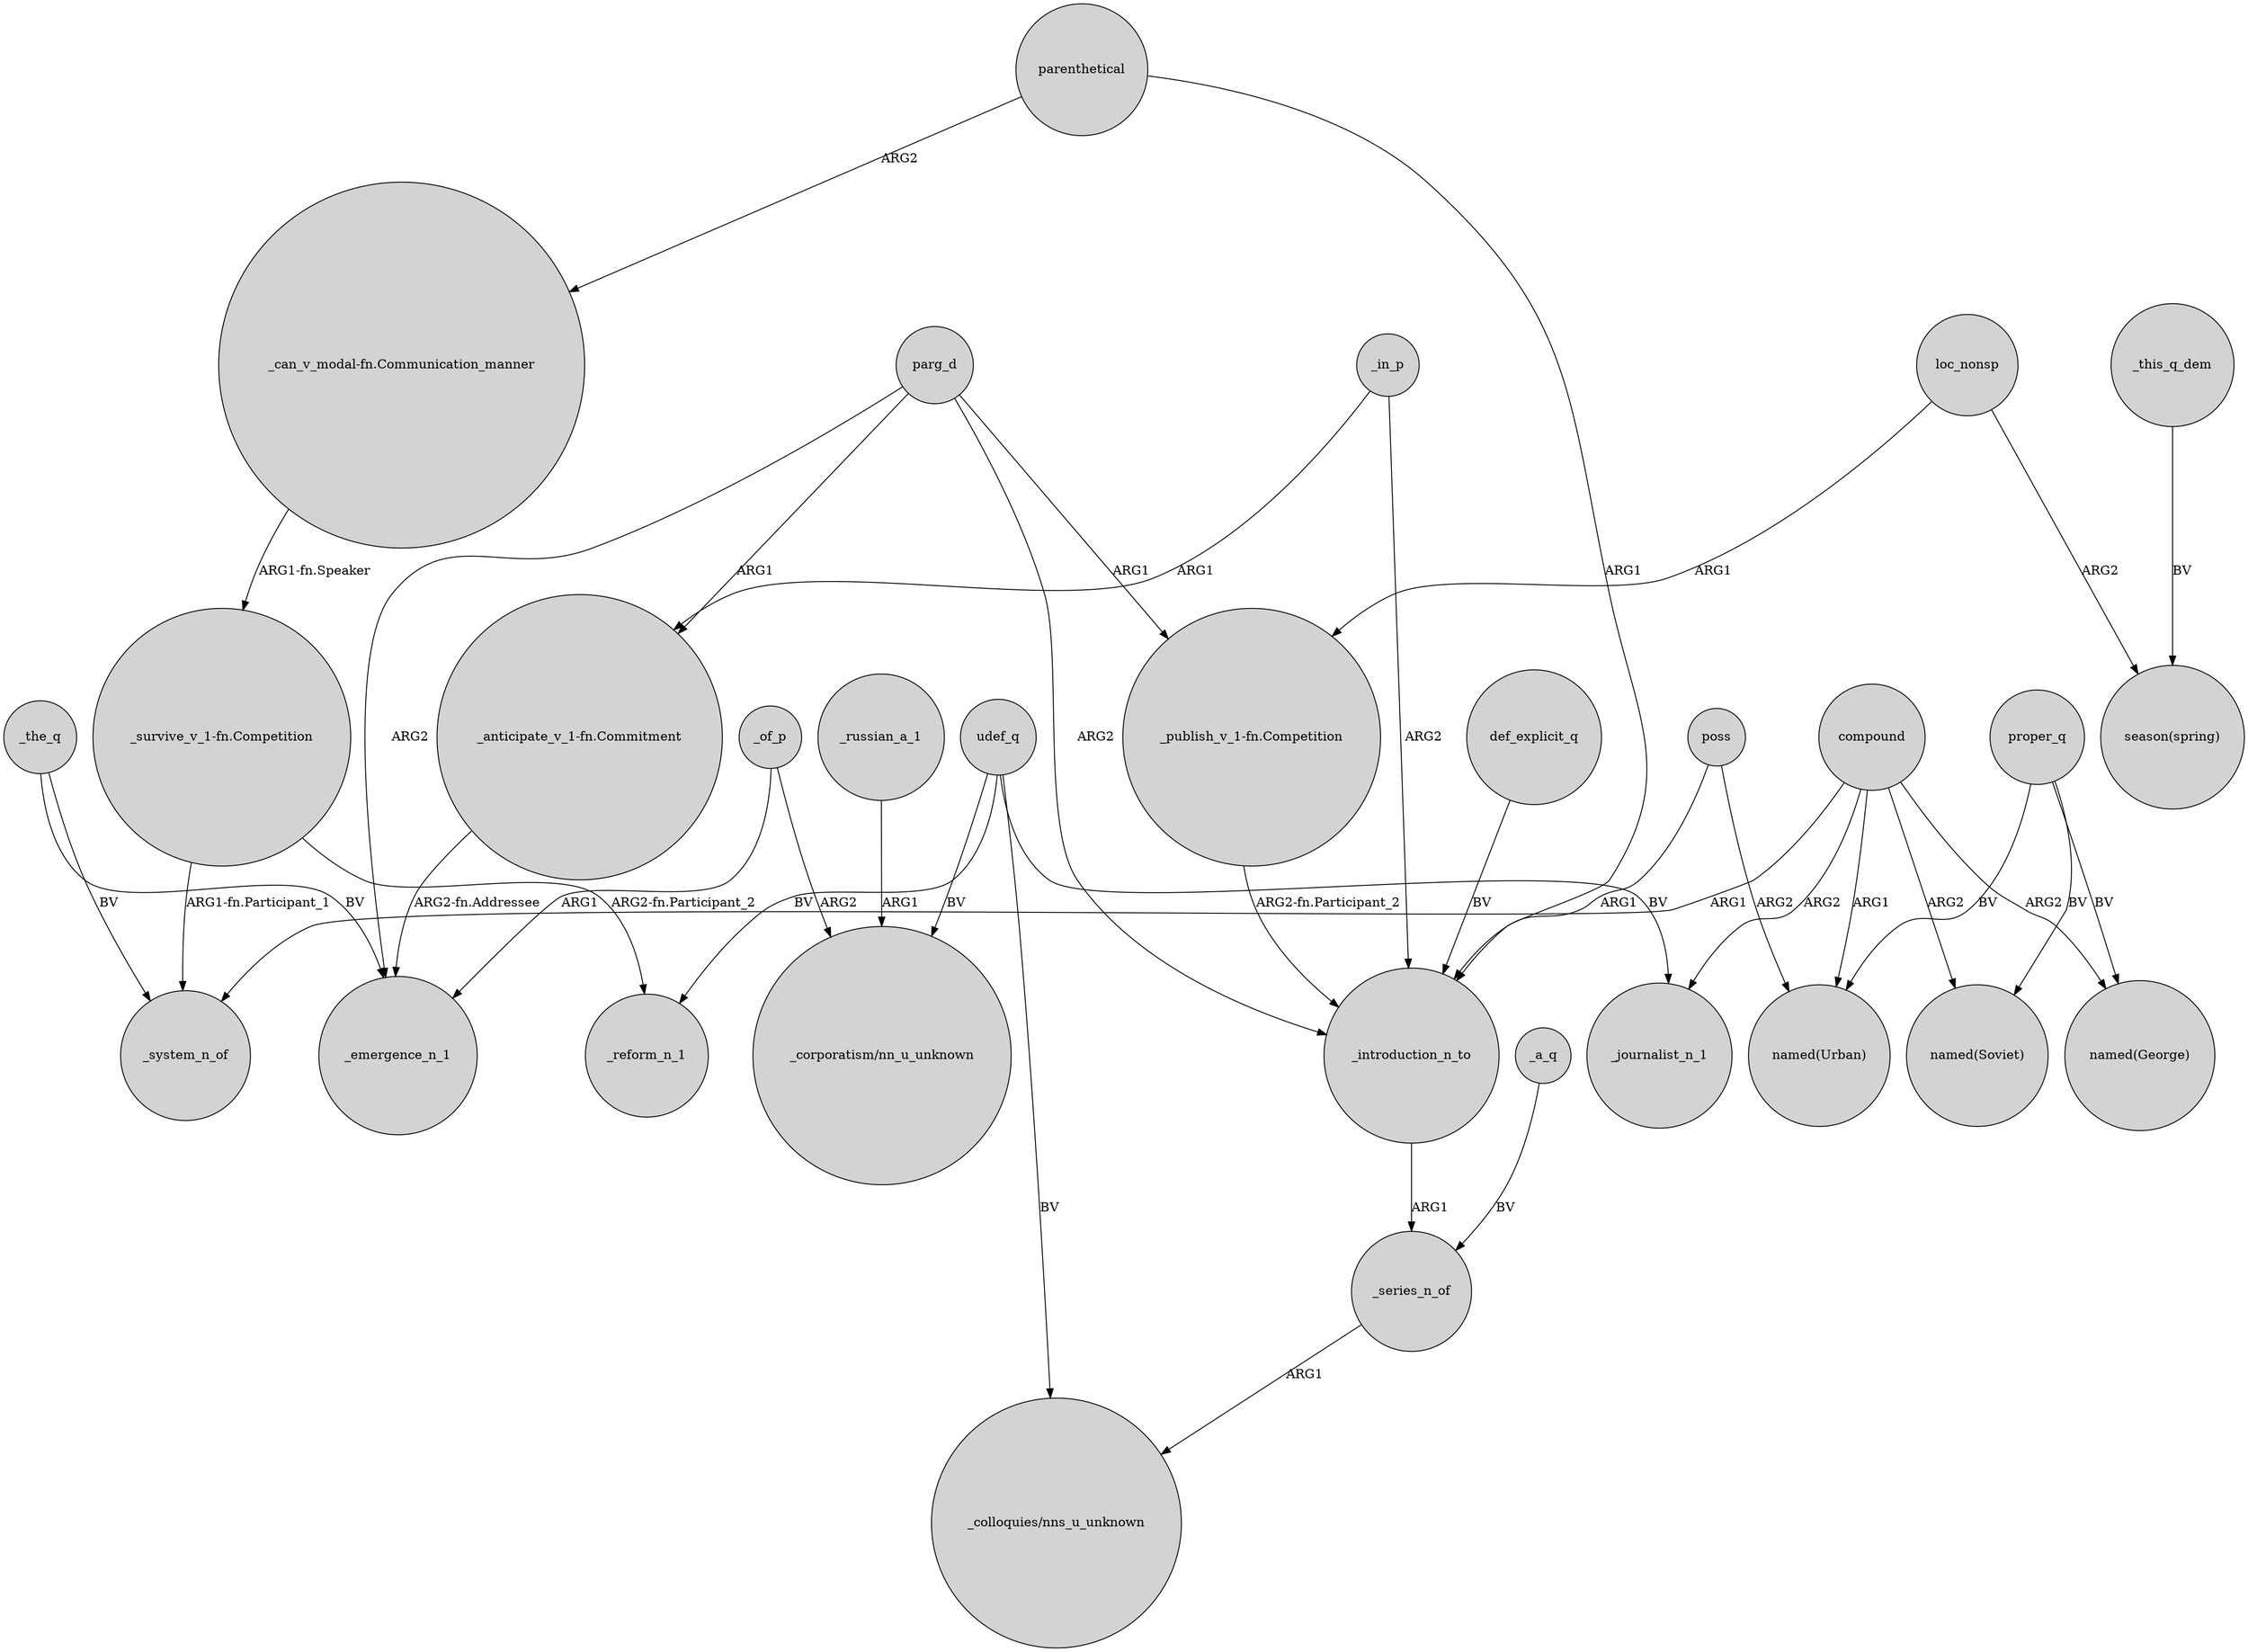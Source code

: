 digraph {
	node [shape=circle style=filled]
	compound -> _system_n_of [label=ARG1]
	_in_p -> _introduction_n_to [label=ARG2]
	parenthetical -> "_can_v_modal-fn.Communication_manner" [label=ARG2]
	_russian_a_1 -> "_corporatism/nn_u_unknown" [label=ARG1]
	loc_nonsp -> "season(spring)" [label=ARG2]
	poss -> "named(Urban)" [label=ARG2]
	udef_q -> "_colloquies/nns_u_unknown" [label=BV]
	parg_d -> "_anticipate_v_1-fn.Commitment" [label=ARG1]
	parg_d -> _emergence_n_1 [label=ARG2]
	"_anticipate_v_1-fn.Commitment" -> _emergence_n_1 [label="ARG2-fn.Addressee"]
	"_publish_v_1-fn.Competition" -> _introduction_n_to [label="ARG2-fn.Participant_2"]
	parg_d -> _introduction_n_to [label=ARG2]
	_a_q -> _series_n_of [label=BV]
	_the_q -> _system_n_of [label=BV]
	parg_d -> "_publish_v_1-fn.Competition" [label=ARG1]
	"_survive_v_1-fn.Competition" -> _system_n_of [label="ARG1-fn.Participant_1"]
	_in_p -> "_anticipate_v_1-fn.Commitment" [label=ARG1]
	proper_q -> "named(Urban)" [label=BV]
	compound -> "named(Soviet)" [label=ARG2]
	compound -> "named(Urban)" [label=ARG1]
	udef_q -> "_corporatism/nn_u_unknown" [label=BV]
	_series_n_of -> "_colloquies/nns_u_unknown" [label=ARG1]
	loc_nonsp -> "_publish_v_1-fn.Competition" [label=ARG1]
	udef_q -> _reform_n_1 [label=BV]
	_this_q_dem -> "season(spring)" [label=BV]
	proper_q -> "named(George)" [label=BV]
	_of_p -> _emergence_n_1 [label=ARG1]
	"_can_v_modal-fn.Communication_manner" -> "_survive_v_1-fn.Competition" [label="ARG1-fn.Speaker"]
	parenthetical -> _introduction_n_to [label=ARG1]
	udef_q -> _journalist_n_1 [label=BV]
	_introduction_n_to -> _series_n_of [label=ARG1]
	_the_q -> _emergence_n_1 [label=BV]
	_of_p -> "_corporatism/nn_u_unknown" [label=ARG2]
	compound -> _journalist_n_1 [label=ARG2]
	"_survive_v_1-fn.Competition" -> _reform_n_1 [label="ARG2-fn.Participant_2"]
	poss -> _introduction_n_to [label=ARG1]
	proper_q -> "named(Soviet)" [label=BV]
	def_explicit_q -> _introduction_n_to [label=BV]
	compound -> "named(George)" [label=ARG2]
}
